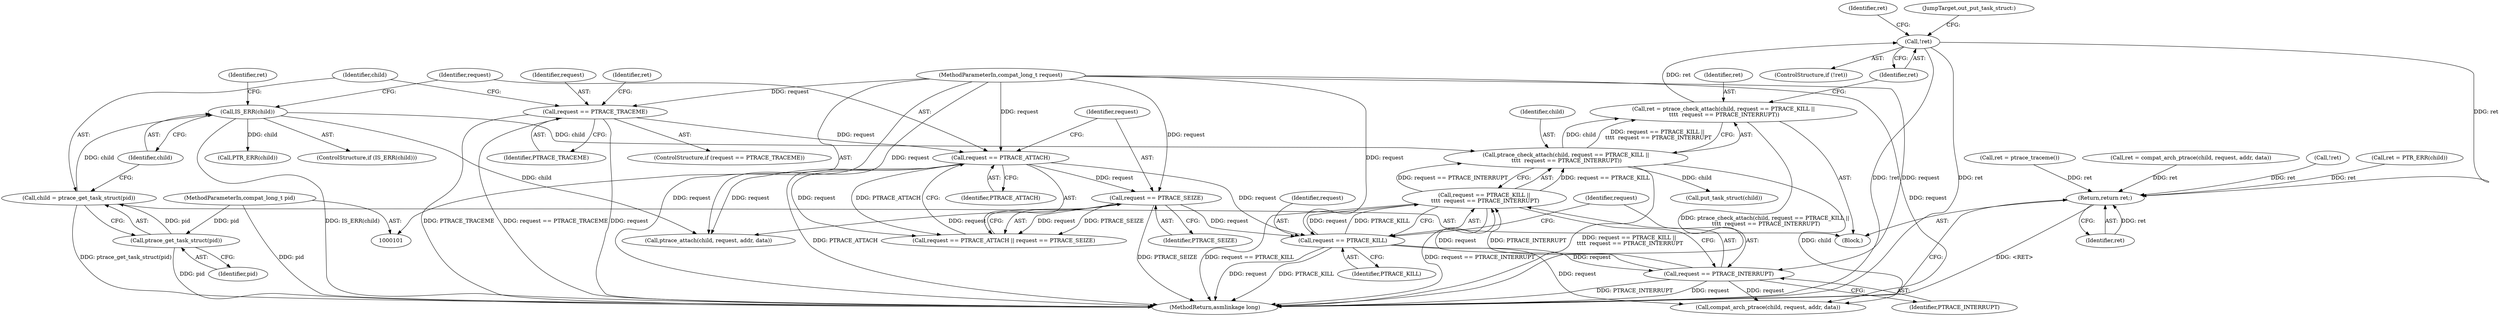 digraph "1_linux_9899d11f654474d2d54ea52ceaa2a1f4db3abd68_1@del" {
"1000165" [label="(Call,!ret)"];
"1000153" [label="(Call,ret = ptrace_check_attach(child, request == PTRACE_KILL ||\n \t\t\t\t  request == PTRACE_INTERRUPT))"];
"1000155" [label="(Call,ptrace_check_attach(child, request == PTRACE_KILL ||\n \t\t\t\t  request == PTRACE_INTERRUPT))"];
"1000123" [label="(Call,IS_ERR(child))"];
"1000118" [label="(Call,child = ptrace_get_task_struct(pid))"];
"1000120" [label="(Call,ptrace_get_task_struct(pid))"];
"1000103" [label="(MethodParameterIn,compat_long_t pid)"];
"1000157" [label="(Call,request == PTRACE_KILL ||\n \t\t\t\t  request == PTRACE_INTERRUPT)"];
"1000158" [label="(Call,request == PTRACE_KILL)"];
"1000133" [label="(Call,request == PTRACE_ATTACH)"];
"1000110" [label="(Call,request == PTRACE_TRACEME)"];
"1000102" [label="(MethodParameterIn,compat_long_t request)"];
"1000136" [label="(Call,request == PTRACE_SEIZE)"];
"1000161" [label="(Call,request == PTRACE_INTERRUPT)"];
"1000178" [label="(Return,return ret;)"];
"1000111" [label="(Identifier,request)"];
"1000110" [label="(Call,request == PTRACE_TRACEME)"];
"1000109" [label="(ControlStructure,if (request == PTRACE_TRACEME))"];
"1000112" [label="(Identifier,PTRACE_TRACEME)"];
"1000115" [label="(Identifier,ret)"];
"1000169" [label="(Call,compat_arch_ptrace(child, request, addr, data))"];
"1000163" [label="(Identifier,PTRACE_INTERRUPT)"];
"1000120" [label="(Call,ptrace_get_task_struct(pid))"];
"1000128" [label="(Call,PTR_ERR(child))"];
"1000121" [label="(Identifier,pid)"];
"1000168" [label="(Identifier,ret)"];
"1000162" [label="(Identifier,request)"];
"1000138" [label="(Identifier,PTRACE_SEIZE)"];
"1000132" [label="(Call,request == PTRACE_ATTACH || request == PTRACE_SEIZE)"];
"1000106" [label="(Block,)"];
"1000123" [label="(Call,IS_ERR(child))"];
"1000153" [label="(Call,ret = ptrace_check_attach(child, request == PTRACE_KILL ||\n \t\t\t\t  request == PTRACE_INTERRUPT))"];
"1000175" [label="(Call,put_task_struct(child))"];
"1000124" [label="(Identifier,child)"];
"1000119" [label="(Identifier,child)"];
"1000160" [label="(Identifier,PTRACE_KILL)"];
"1000114" [label="(Call,ret = ptrace_traceme())"];
"1000122" [label="(ControlStructure,if (IS_ERR(child)))"];
"1000164" [label="(ControlStructure,if (!ret))"];
"1000134" [label="(Identifier,request)"];
"1000136" [label="(Call,request == PTRACE_SEIZE)"];
"1000161" [label="(Call,request == PTRACE_INTERRUPT)"];
"1000156" [label="(Identifier,child)"];
"1000166" [label="(Identifier,ret)"];
"1000167" [label="(Call,ret = compat_arch_ptrace(child, request, addr, data))"];
"1000137" [label="(Identifier,request)"];
"1000102" [label="(MethodParameterIn,compat_long_t request)"];
"1000103" [label="(MethodParameterIn,compat_long_t pid)"];
"1000142" [label="(Call,ptrace_attach(child, request, addr, data))"];
"1000180" [label="(MethodReturn,asmlinkage long)"];
"1000154" [label="(Identifier,ret)"];
"1000133" [label="(Call,request == PTRACE_ATTACH)"];
"1000118" [label="(Call,child = ptrace_get_task_struct(pid))"];
"1000127" [label="(Identifier,ret)"];
"1000135" [label="(Identifier,PTRACE_ATTACH)"];
"1000148" [label="(Call,!ret)"];
"1000126" [label="(Call,ret = PTR_ERR(child))"];
"1000159" [label="(Identifier,request)"];
"1000179" [label="(Identifier,ret)"];
"1000157" [label="(Call,request == PTRACE_KILL ||\n \t\t\t\t  request == PTRACE_INTERRUPT)"];
"1000174" [label="(JumpTarget,out_put_task_struct:)"];
"1000155" [label="(Call,ptrace_check_attach(child, request == PTRACE_KILL ||\n \t\t\t\t  request == PTRACE_INTERRUPT))"];
"1000165" [label="(Call,!ret)"];
"1000158" [label="(Call,request == PTRACE_KILL)"];
"1000178" [label="(Return,return ret;)"];
"1000165" -> "1000164"  [label="AST: "];
"1000165" -> "1000166"  [label="CFG: "];
"1000166" -> "1000165"  [label="AST: "];
"1000168" -> "1000165"  [label="CFG: "];
"1000174" -> "1000165"  [label="CFG: "];
"1000165" -> "1000180"  [label="DDG: !ret"];
"1000165" -> "1000180"  [label="DDG: ret"];
"1000153" -> "1000165"  [label="DDG: ret"];
"1000165" -> "1000178"  [label="DDG: ret"];
"1000153" -> "1000106"  [label="AST: "];
"1000153" -> "1000155"  [label="CFG: "];
"1000154" -> "1000153"  [label="AST: "];
"1000155" -> "1000153"  [label="AST: "];
"1000166" -> "1000153"  [label="CFG: "];
"1000153" -> "1000180"  [label="DDG: ptrace_check_attach(child, request == PTRACE_KILL ||\n \t\t\t\t  request == PTRACE_INTERRUPT)"];
"1000155" -> "1000153"  [label="DDG: child"];
"1000155" -> "1000153"  [label="DDG: request == PTRACE_KILL ||\n \t\t\t\t  request == PTRACE_INTERRUPT"];
"1000155" -> "1000157"  [label="CFG: "];
"1000156" -> "1000155"  [label="AST: "];
"1000157" -> "1000155"  [label="AST: "];
"1000155" -> "1000180"  [label="DDG: request == PTRACE_KILL ||\n \t\t\t\t  request == PTRACE_INTERRUPT"];
"1000123" -> "1000155"  [label="DDG: child"];
"1000157" -> "1000155"  [label="DDG: request == PTRACE_KILL"];
"1000157" -> "1000155"  [label="DDG: request == PTRACE_INTERRUPT"];
"1000155" -> "1000169"  [label="DDG: child"];
"1000155" -> "1000175"  [label="DDG: child"];
"1000123" -> "1000122"  [label="AST: "];
"1000123" -> "1000124"  [label="CFG: "];
"1000124" -> "1000123"  [label="AST: "];
"1000127" -> "1000123"  [label="CFG: "];
"1000134" -> "1000123"  [label="CFG: "];
"1000123" -> "1000180"  [label="DDG: IS_ERR(child)"];
"1000118" -> "1000123"  [label="DDG: child"];
"1000123" -> "1000128"  [label="DDG: child"];
"1000123" -> "1000142"  [label="DDG: child"];
"1000118" -> "1000106"  [label="AST: "];
"1000118" -> "1000120"  [label="CFG: "];
"1000119" -> "1000118"  [label="AST: "];
"1000120" -> "1000118"  [label="AST: "];
"1000124" -> "1000118"  [label="CFG: "];
"1000118" -> "1000180"  [label="DDG: ptrace_get_task_struct(pid)"];
"1000120" -> "1000118"  [label="DDG: pid"];
"1000120" -> "1000121"  [label="CFG: "];
"1000121" -> "1000120"  [label="AST: "];
"1000120" -> "1000180"  [label="DDG: pid"];
"1000103" -> "1000120"  [label="DDG: pid"];
"1000103" -> "1000101"  [label="AST: "];
"1000103" -> "1000180"  [label="DDG: pid"];
"1000157" -> "1000158"  [label="CFG: "];
"1000157" -> "1000161"  [label="CFG: "];
"1000158" -> "1000157"  [label="AST: "];
"1000161" -> "1000157"  [label="AST: "];
"1000157" -> "1000180"  [label="DDG: request == PTRACE_KILL"];
"1000157" -> "1000180"  [label="DDG: request == PTRACE_INTERRUPT"];
"1000158" -> "1000157"  [label="DDG: request"];
"1000158" -> "1000157"  [label="DDG: PTRACE_KILL"];
"1000161" -> "1000157"  [label="DDG: request"];
"1000161" -> "1000157"  [label="DDG: PTRACE_INTERRUPT"];
"1000158" -> "1000160"  [label="CFG: "];
"1000159" -> "1000158"  [label="AST: "];
"1000160" -> "1000158"  [label="AST: "];
"1000162" -> "1000158"  [label="CFG: "];
"1000158" -> "1000180"  [label="DDG: request"];
"1000158" -> "1000180"  [label="DDG: PTRACE_KILL"];
"1000133" -> "1000158"  [label="DDG: request"];
"1000136" -> "1000158"  [label="DDG: request"];
"1000102" -> "1000158"  [label="DDG: request"];
"1000158" -> "1000161"  [label="DDG: request"];
"1000158" -> "1000169"  [label="DDG: request"];
"1000133" -> "1000132"  [label="AST: "];
"1000133" -> "1000135"  [label="CFG: "];
"1000134" -> "1000133"  [label="AST: "];
"1000135" -> "1000133"  [label="AST: "];
"1000137" -> "1000133"  [label="CFG: "];
"1000132" -> "1000133"  [label="CFG: "];
"1000133" -> "1000180"  [label="DDG: PTRACE_ATTACH"];
"1000133" -> "1000132"  [label="DDG: request"];
"1000133" -> "1000132"  [label="DDG: PTRACE_ATTACH"];
"1000110" -> "1000133"  [label="DDG: request"];
"1000102" -> "1000133"  [label="DDG: request"];
"1000133" -> "1000136"  [label="DDG: request"];
"1000133" -> "1000142"  [label="DDG: request"];
"1000110" -> "1000109"  [label="AST: "];
"1000110" -> "1000112"  [label="CFG: "];
"1000111" -> "1000110"  [label="AST: "];
"1000112" -> "1000110"  [label="AST: "];
"1000115" -> "1000110"  [label="CFG: "];
"1000119" -> "1000110"  [label="CFG: "];
"1000110" -> "1000180"  [label="DDG: PTRACE_TRACEME"];
"1000110" -> "1000180"  [label="DDG: request == PTRACE_TRACEME"];
"1000110" -> "1000180"  [label="DDG: request"];
"1000102" -> "1000110"  [label="DDG: request"];
"1000102" -> "1000101"  [label="AST: "];
"1000102" -> "1000180"  [label="DDG: request"];
"1000102" -> "1000136"  [label="DDG: request"];
"1000102" -> "1000142"  [label="DDG: request"];
"1000102" -> "1000161"  [label="DDG: request"];
"1000102" -> "1000169"  [label="DDG: request"];
"1000136" -> "1000132"  [label="AST: "];
"1000136" -> "1000138"  [label="CFG: "];
"1000137" -> "1000136"  [label="AST: "];
"1000138" -> "1000136"  [label="AST: "];
"1000132" -> "1000136"  [label="CFG: "];
"1000136" -> "1000180"  [label="DDG: PTRACE_SEIZE"];
"1000136" -> "1000132"  [label="DDG: request"];
"1000136" -> "1000132"  [label="DDG: PTRACE_SEIZE"];
"1000136" -> "1000142"  [label="DDG: request"];
"1000161" -> "1000163"  [label="CFG: "];
"1000162" -> "1000161"  [label="AST: "];
"1000163" -> "1000161"  [label="AST: "];
"1000161" -> "1000180"  [label="DDG: PTRACE_INTERRUPT"];
"1000161" -> "1000180"  [label="DDG: request"];
"1000161" -> "1000169"  [label="DDG: request"];
"1000178" -> "1000106"  [label="AST: "];
"1000178" -> "1000179"  [label="CFG: "];
"1000179" -> "1000178"  [label="AST: "];
"1000180" -> "1000178"  [label="CFG: "];
"1000178" -> "1000180"  [label="DDG: <RET>"];
"1000179" -> "1000178"  [label="DDG: ret"];
"1000167" -> "1000178"  [label="DDG: ret"];
"1000114" -> "1000178"  [label="DDG: ret"];
"1000148" -> "1000178"  [label="DDG: ret"];
"1000126" -> "1000178"  [label="DDG: ret"];
}
